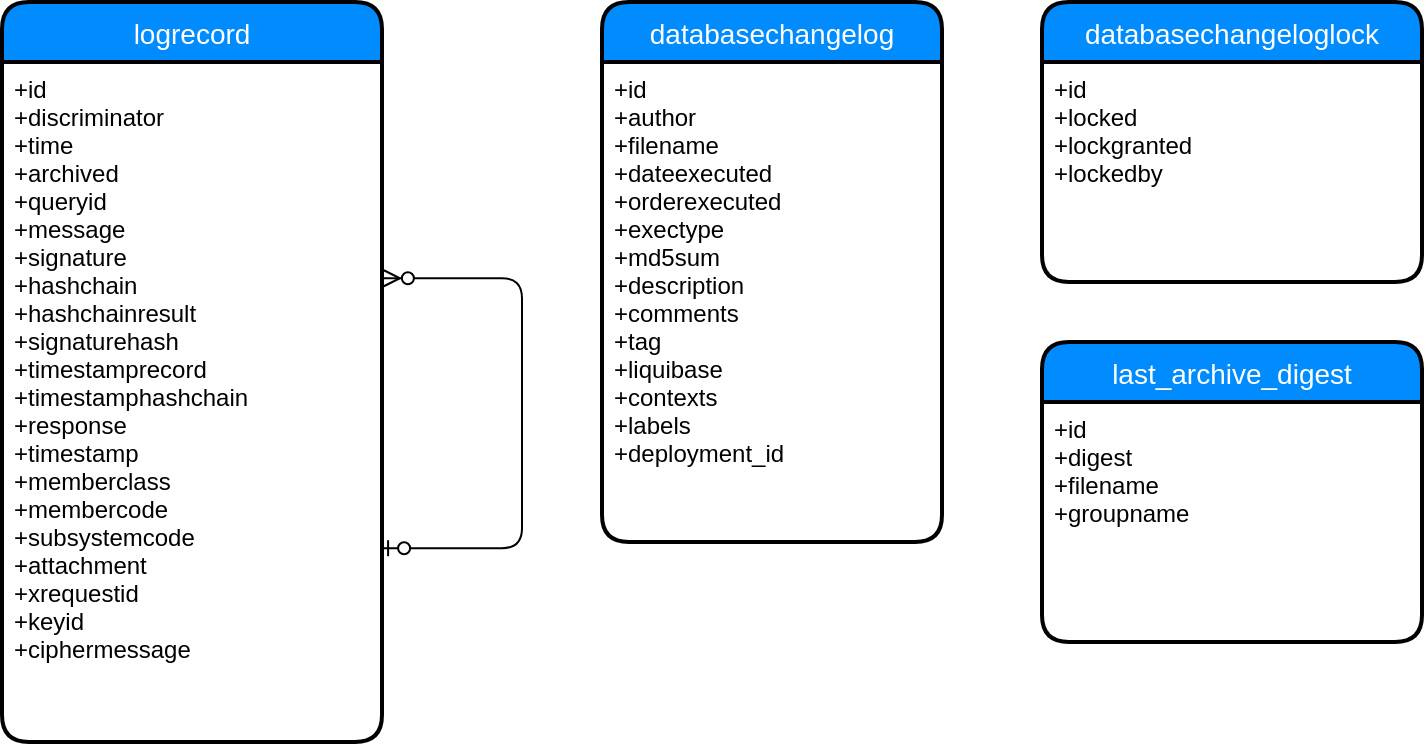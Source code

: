 <mxfile version="26.1.1">
  <diagram id="fbKxAmW0bp7U6ewZdTab" name="Page-1">
    <mxGraphModel dx="1434" dy="822" grid="1" gridSize="10" guides="1" tooltips="1" connect="1" arrows="1" fold="1" page="1" pageScale="1" pageWidth="850" pageHeight="1100" background="#ffffff" math="0" shadow="0">
      <root>
        <mxCell id="0" />
        <mxCell id="1" parent="0" />
        <mxCell id="VLuW-w9w9vGq2yhylyxa-5" value="last_archive_digest" style="swimlane;childLayout=stackLayout;horizontal=1;startSize=30;horizontalStack=0;fillColor=#008cff;fontColor=#FFFFFF;rounded=1;fontSize=14;fontStyle=0;strokeWidth=2;resizeParent=0;resizeLast=1;shadow=0;dashed=0;align=center;" parent="1" vertex="1">
          <mxGeometry x="580" y="220" width="190" height="150" as="geometry" />
        </mxCell>
        <mxCell id="VLuW-w9w9vGq2yhylyxa-6" value="+id&#xa;+digest&#xa;+filename&#xa;+groupname&#xa;" style="align=left;strokeColor=none;fillColor=none;spacingLeft=4;fontSize=12;verticalAlign=top;resizable=0;rotatable=0;part=1;" parent="VLuW-w9w9vGq2yhylyxa-5" vertex="1">
          <mxGeometry y="30" width="190" height="120" as="geometry" />
        </mxCell>
        <mxCell id="VLuW-w9w9vGq2yhylyxa-7" value="logrecord" style="swimlane;childLayout=stackLayout;horizontal=1;startSize=30;horizontalStack=0;fillColor=#008cff;fontColor=#FFFFFF;rounded=1;fontSize=14;fontStyle=0;strokeWidth=2;resizeParent=0;resizeLast=1;shadow=0;dashed=0;align=center;" parent="1" vertex="1">
          <mxGeometry x="60" y="50" width="190" height="370" as="geometry" />
        </mxCell>
        <mxCell id="VLuW-w9w9vGq2yhylyxa-8" value="+id&#xa;+discriminator&#xa;+time&#xa;+archived&#xa;+queryid&#xa;+message&#xa;+signature&#xa;+hashchain&#xa;+hashchainresult&#xa;+signaturehash&#xa;+timestamprecord&#xa;+timestamphashchain&#xa;+response&#xa;+timestamp&#xa;+memberclass&#xa;+membercode&#xa;+subsystemcode&#xa;+attachment&#xa;+xrequestid&#xa;+keyid&#xa;+ciphermessage&#xa;" style="align=left;strokeColor=none;fillColor=none;spacingLeft=4;fontSize=12;verticalAlign=top;resizable=0;rotatable=0;part=1;" parent="VLuW-w9w9vGq2yhylyxa-7" vertex="1">
          <mxGeometry y="30" width="190" height="340" as="geometry" />
        </mxCell>
        <mxCell id="VLuW-w9w9vGq2yhylyxa-9" value="" style="edgeStyle=orthogonalEdgeStyle;fontSize=12;html=1;endArrow=ERzeroToMany;startArrow=ERzeroToOne;exitX=0.995;exitY=0.715;exitDx=0;exitDy=0;exitPerimeter=0;entryX=1.005;entryY=0.318;entryDx=0;entryDy=0;entryPerimeter=0;" parent="VLuW-w9w9vGq2yhylyxa-7" source="VLuW-w9w9vGq2yhylyxa-8" target="VLuW-w9w9vGq2yhylyxa-8" edge="1">
          <mxGeometry width="100" height="100" relative="1" as="geometry">
            <mxPoint y="490" as="sourcePoint" />
            <mxPoint x="280" y="140" as="targetPoint" />
            <Array as="points">
              <mxPoint x="260" y="273" />
              <mxPoint x="260" y="138" />
            </Array>
          </mxGeometry>
        </mxCell>
        <mxCell id="VLuW-w9w9vGq2yhylyxa-1" value="databasechangelog" style="swimlane;childLayout=stackLayout;horizontal=1;startSize=30;horizontalStack=0;fillColor=#008cff;fontColor=#FFFFFF;rounded=1;fontSize=14;fontStyle=0;strokeWidth=2;resizeParent=0;resizeLast=1;shadow=0;dashed=0;align=center;" parent="1" vertex="1">
          <mxGeometry x="360" y="50" width="170" height="270" as="geometry" />
        </mxCell>
        <mxCell id="VLuW-w9w9vGq2yhylyxa-2" value="+id&#xa;+author&#xa;+filename&#xa;+dateexecuted&#xa;+orderexecuted&#xa;+exectype&#xa;+md5sum&#xa;+description&#xa;+comments&#xa;+tag&#xa;+liquibase&#xa;+contexts&#xa;+labels&#xa;+deployment_id" style="align=left;strokeColor=none;fillColor=none;spacingLeft=4;fontSize=12;verticalAlign=top;resizable=0;rotatable=0;part=1;" parent="VLuW-w9w9vGq2yhylyxa-1" vertex="1">
          <mxGeometry y="30" width="170" height="240" as="geometry" />
        </mxCell>
        <mxCell id="VLuW-w9w9vGq2yhylyxa-3" value="databasechangeloglock" style="swimlane;childLayout=stackLayout;horizontal=1;startSize=30;horizontalStack=0;fillColor=#008cff;fontColor=#FFFFFF;rounded=1;fontSize=14;fontStyle=0;strokeWidth=2;resizeParent=0;resizeLast=1;shadow=0;dashed=0;align=center;" parent="1" vertex="1">
          <mxGeometry x="580" y="50" width="190" height="140" as="geometry" />
        </mxCell>
        <mxCell id="VLuW-w9w9vGq2yhylyxa-4" value="+id&#xa;+locked&#xa;+lockgranted&#xa;+lockedby" style="align=left;strokeColor=none;fillColor=none;spacingLeft=4;fontSize=12;verticalAlign=top;resizable=0;rotatable=0;part=1;" parent="VLuW-w9w9vGq2yhylyxa-3" vertex="1">
          <mxGeometry y="30" width="190" height="110" as="geometry" />
        </mxCell>
      </root>
    </mxGraphModel>
  </diagram>
</mxfile>

